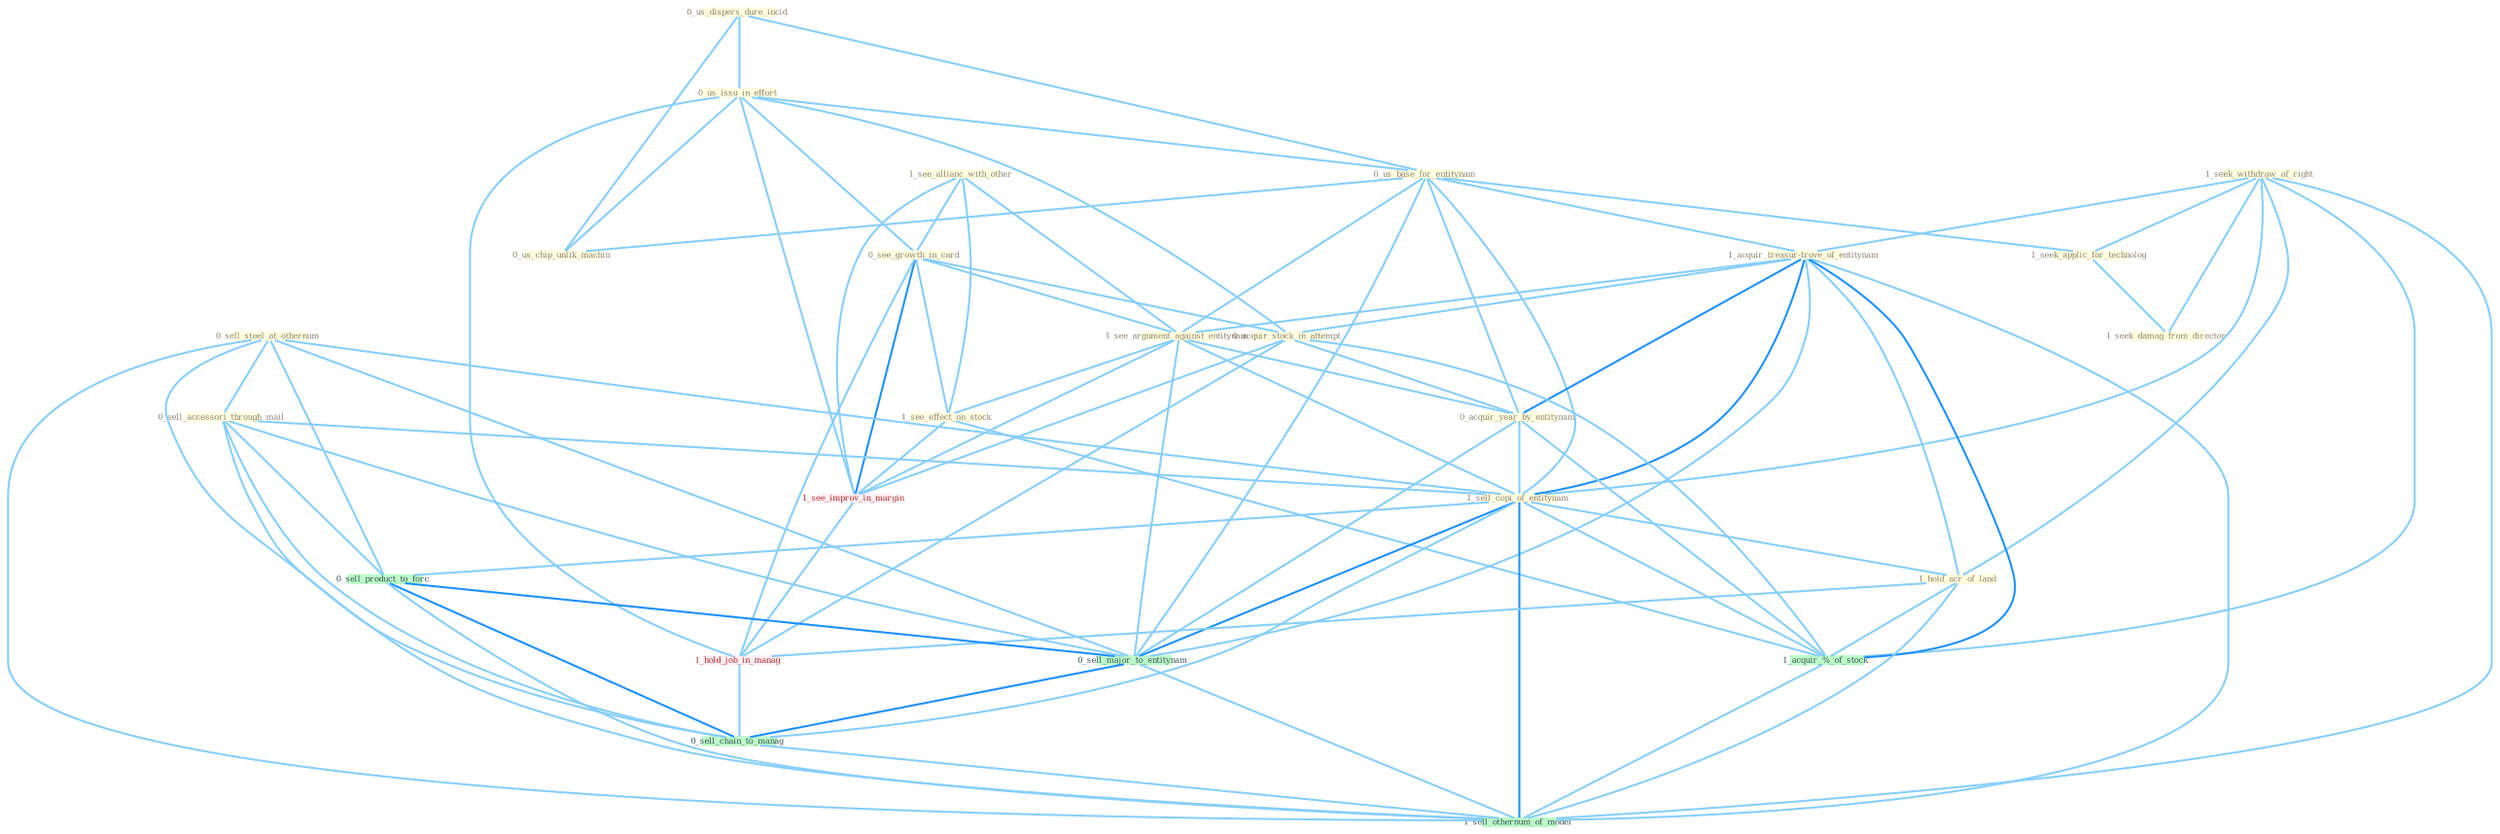 Graph G{ 
    node
    [shape=polygon,style=filled,width=.5,height=.06,color="#BDFCC9",fixedsize=true,fontsize=4,
    fontcolor="#2f4f4f"];
    {node
    [color="#ffffe0", fontcolor="#8b7d6b"] "0_us_dispers_dure_incid " "0_us_issu_in_effort " "0_us_base_for_entitynam " "1_see_allianc_with_other " "0_see_growth_in_card " "0_us_chip_unlik_machin " "0_sell_steel_at_othernum " "1_seek_withdraw_of_right " "1_seek_applic_for_technolog " "1_acquir_treasur-trove_of_entitynam " "0_acquir_stock_in_attempt " "1_see_argument_against_entitynam " "1_see_effect_on_stock " "0_sell_accessori_through_mail " "1_seek_damag_from_director " "0_acquir_year_by_entitynam " "1_sell_copi_of_entitynam " "1_hold_acr_of_land "}
{node [color="#fff0f5", fontcolor="#b22222"] "1_see_improv_in_margin " "1_hold_job_in_manag "}
edge [color="#B0E2FF"];

	"0_us_dispers_dure_incid " -- "0_us_issu_in_effort " [w="1", color="#87cefa" ];
	"0_us_dispers_dure_incid " -- "0_us_base_for_entitynam " [w="1", color="#87cefa" ];
	"0_us_dispers_dure_incid " -- "0_us_chip_unlik_machin " [w="1", color="#87cefa" ];
	"0_us_issu_in_effort " -- "0_us_base_for_entitynam " [w="1", color="#87cefa" ];
	"0_us_issu_in_effort " -- "0_see_growth_in_card " [w="1", color="#87cefa" ];
	"0_us_issu_in_effort " -- "0_us_chip_unlik_machin " [w="1", color="#87cefa" ];
	"0_us_issu_in_effort " -- "0_acquir_stock_in_attempt " [w="1", color="#87cefa" ];
	"0_us_issu_in_effort " -- "1_see_improv_in_margin " [w="1", color="#87cefa" ];
	"0_us_issu_in_effort " -- "1_hold_job_in_manag " [w="1", color="#87cefa" ];
	"0_us_base_for_entitynam " -- "0_us_chip_unlik_machin " [w="1", color="#87cefa" ];
	"0_us_base_for_entitynam " -- "1_seek_applic_for_technolog " [w="1", color="#87cefa" ];
	"0_us_base_for_entitynam " -- "1_acquir_treasur-trove_of_entitynam " [w="1", color="#87cefa" ];
	"0_us_base_for_entitynam " -- "1_see_argument_against_entitynam " [w="1", color="#87cefa" ];
	"0_us_base_for_entitynam " -- "0_acquir_year_by_entitynam " [w="1", color="#87cefa" ];
	"0_us_base_for_entitynam " -- "1_sell_copi_of_entitynam " [w="1", color="#87cefa" ];
	"0_us_base_for_entitynam " -- "0_sell_major_to_entitynam " [w="1", color="#87cefa" ];
	"1_see_allianc_with_other " -- "0_see_growth_in_card " [w="1", color="#87cefa" ];
	"1_see_allianc_with_other " -- "1_see_argument_against_entitynam " [w="1", color="#87cefa" ];
	"1_see_allianc_with_other " -- "1_see_effect_on_stock " [w="1", color="#87cefa" ];
	"1_see_allianc_with_other " -- "1_see_improv_in_margin " [w="1", color="#87cefa" ];
	"0_see_growth_in_card " -- "0_acquir_stock_in_attempt " [w="1", color="#87cefa" ];
	"0_see_growth_in_card " -- "1_see_argument_against_entitynam " [w="1", color="#87cefa" ];
	"0_see_growth_in_card " -- "1_see_effect_on_stock " [w="1", color="#87cefa" ];
	"0_see_growth_in_card " -- "1_see_improv_in_margin " [w="2", color="#1e90ff" , len=0.8];
	"0_see_growth_in_card " -- "1_hold_job_in_manag " [w="1", color="#87cefa" ];
	"0_sell_steel_at_othernum " -- "0_sell_accessori_through_mail " [w="1", color="#87cefa" ];
	"0_sell_steel_at_othernum " -- "1_sell_copi_of_entitynam " [w="1", color="#87cefa" ];
	"0_sell_steel_at_othernum " -- "0_sell_product_to_forc " [w="1", color="#87cefa" ];
	"0_sell_steel_at_othernum " -- "0_sell_major_to_entitynam " [w="1", color="#87cefa" ];
	"0_sell_steel_at_othernum " -- "0_sell_chain_to_manag " [w="1", color="#87cefa" ];
	"0_sell_steel_at_othernum " -- "1_sell_othernum_of_model " [w="1", color="#87cefa" ];
	"1_seek_withdraw_of_right " -- "1_seek_applic_for_technolog " [w="1", color="#87cefa" ];
	"1_seek_withdraw_of_right " -- "1_acquir_treasur-trove_of_entitynam " [w="1", color="#87cefa" ];
	"1_seek_withdraw_of_right " -- "1_seek_damag_from_director " [w="1", color="#87cefa" ];
	"1_seek_withdraw_of_right " -- "1_sell_copi_of_entitynam " [w="1", color="#87cefa" ];
	"1_seek_withdraw_of_right " -- "1_hold_acr_of_land " [w="1", color="#87cefa" ];
	"1_seek_withdraw_of_right " -- "1_acquir_%_of_stock " [w="1", color="#87cefa" ];
	"1_seek_withdraw_of_right " -- "1_sell_othernum_of_model " [w="1", color="#87cefa" ];
	"1_seek_applic_for_technolog " -- "1_seek_damag_from_director " [w="1", color="#87cefa" ];
	"1_acquir_treasur-trove_of_entitynam " -- "0_acquir_stock_in_attempt " [w="1", color="#87cefa" ];
	"1_acquir_treasur-trove_of_entitynam " -- "1_see_argument_against_entitynam " [w="1", color="#87cefa" ];
	"1_acquir_treasur-trove_of_entitynam " -- "0_acquir_year_by_entitynam " [w="2", color="#1e90ff" , len=0.8];
	"1_acquir_treasur-trove_of_entitynam " -- "1_sell_copi_of_entitynam " [w="2", color="#1e90ff" , len=0.8];
	"1_acquir_treasur-trove_of_entitynam " -- "1_hold_acr_of_land " [w="1", color="#87cefa" ];
	"1_acquir_treasur-trove_of_entitynam " -- "1_acquir_%_of_stock " [w="2", color="#1e90ff" , len=0.8];
	"1_acquir_treasur-trove_of_entitynam " -- "0_sell_major_to_entitynam " [w="1", color="#87cefa" ];
	"1_acquir_treasur-trove_of_entitynam " -- "1_sell_othernum_of_model " [w="1", color="#87cefa" ];
	"0_acquir_stock_in_attempt " -- "0_acquir_year_by_entitynam " [w="1", color="#87cefa" ];
	"0_acquir_stock_in_attempt " -- "1_see_improv_in_margin " [w="1", color="#87cefa" ];
	"0_acquir_stock_in_attempt " -- "1_acquir_%_of_stock " [w="1", color="#87cefa" ];
	"0_acquir_stock_in_attempt " -- "1_hold_job_in_manag " [w="1", color="#87cefa" ];
	"1_see_argument_against_entitynam " -- "1_see_effect_on_stock " [w="1", color="#87cefa" ];
	"1_see_argument_against_entitynam " -- "0_acquir_year_by_entitynam " [w="1", color="#87cefa" ];
	"1_see_argument_against_entitynam " -- "1_sell_copi_of_entitynam " [w="1", color="#87cefa" ];
	"1_see_argument_against_entitynam " -- "1_see_improv_in_margin " [w="1", color="#87cefa" ];
	"1_see_argument_against_entitynam " -- "0_sell_major_to_entitynam " [w="1", color="#87cefa" ];
	"1_see_effect_on_stock " -- "1_see_improv_in_margin " [w="1", color="#87cefa" ];
	"1_see_effect_on_stock " -- "1_acquir_%_of_stock " [w="1", color="#87cefa" ];
	"0_sell_accessori_through_mail " -- "1_sell_copi_of_entitynam " [w="1", color="#87cefa" ];
	"0_sell_accessori_through_mail " -- "0_sell_product_to_forc " [w="1", color="#87cefa" ];
	"0_sell_accessori_through_mail " -- "0_sell_major_to_entitynam " [w="1", color="#87cefa" ];
	"0_sell_accessori_through_mail " -- "0_sell_chain_to_manag " [w="1", color="#87cefa" ];
	"0_sell_accessori_through_mail " -- "1_sell_othernum_of_model " [w="1", color="#87cefa" ];
	"0_acquir_year_by_entitynam " -- "1_sell_copi_of_entitynam " [w="1", color="#87cefa" ];
	"0_acquir_year_by_entitynam " -- "1_acquir_%_of_stock " [w="1", color="#87cefa" ];
	"0_acquir_year_by_entitynam " -- "0_sell_major_to_entitynam " [w="1", color="#87cefa" ];
	"1_sell_copi_of_entitynam " -- "1_hold_acr_of_land " [w="1", color="#87cefa" ];
	"1_sell_copi_of_entitynam " -- "1_acquir_%_of_stock " [w="1", color="#87cefa" ];
	"1_sell_copi_of_entitynam " -- "0_sell_product_to_forc " [w="1", color="#87cefa" ];
	"1_sell_copi_of_entitynam " -- "0_sell_major_to_entitynam " [w="2", color="#1e90ff" , len=0.8];
	"1_sell_copi_of_entitynam " -- "0_sell_chain_to_manag " [w="1", color="#87cefa" ];
	"1_sell_copi_of_entitynam " -- "1_sell_othernum_of_model " [w="2", color="#1e90ff" , len=0.8];
	"1_hold_acr_of_land " -- "1_acquir_%_of_stock " [w="1", color="#87cefa" ];
	"1_hold_acr_of_land " -- "1_hold_job_in_manag " [w="1", color="#87cefa" ];
	"1_hold_acr_of_land " -- "1_sell_othernum_of_model " [w="1", color="#87cefa" ];
	"1_see_improv_in_margin " -- "1_hold_job_in_manag " [w="1", color="#87cefa" ];
	"1_acquir_%_of_stock " -- "1_sell_othernum_of_model " [w="1", color="#87cefa" ];
	"1_hold_job_in_manag " -- "0_sell_chain_to_manag " [w="1", color="#87cefa" ];
	"0_sell_product_to_forc " -- "0_sell_major_to_entitynam " [w="2", color="#1e90ff" , len=0.8];
	"0_sell_product_to_forc " -- "0_sell_chain_to_manag " [w="2", color="#1e90ff" , len=0.8];
	"0_sell_product_to_forc " -- "1_sell_othernum_of_model " [w="1", color="#87cefa" ];
	"0_sell_major_to_entitynam " -- "0_sell_chain_to_manag " [w="2", color="#1e90ff" , len=0.8];
	"0_sell_major_to_entitynam " -- "1_sell_othernum_of_model " [w="1", color="#87cefa" ];
	"0_sell_chain_to_manag " -- "1_sell_othernum_of_model " [w="1", color="#87cefa" ];
}